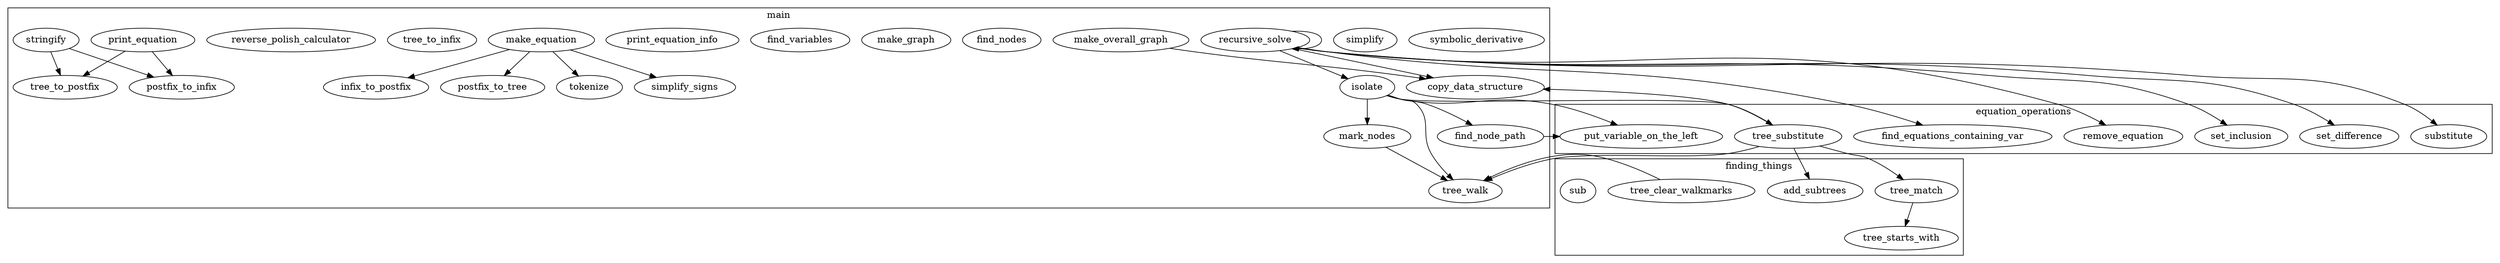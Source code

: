 


digraph {

subgraph cluster_0 {

label="main";

symbolic_derivative;
simplify;


tokenize
simplify_signs
infix_to_postfix
postfix_to_tree
copy_data_structure
simplify
postfix_to_infix
tree_to_postfix
make_equation
stringify
mark_nodes
find_nodes
isolate
make_graph
find_node_path
find_variables
print_equation_info
recursive_solve
tree_to_infix
tree_to_postfix
reverse_polish_calculator
stringify
print_equation
make_overall_graph
tree_walk
}


subgraph cluster_2 {
label="equation_operations"

isolate;

isolate -> find_node_path;
isolate -> tree_substitute;
isolate -> tree_walk;
isolate -> mark_nodes;
isolate -> put_variable_on_the_left;


substitute;


recursive_solve -> find_equations_containing_var;
recursive_solve -> remove_equation;
recursive_solve -> copy_data_structure;
recursive_solve -> isolate;
recursive_solve -> set_inclusion;
recursive_solve -> set_difference;
recursive_solve -> recursive_solve;
recursive_solve -> substitute;

put_variable_on_the_left;

}
subgraph cluster_3 {

label="equation_output";

postfix_to_infix;
reverse_polish_calculator;
tree_to_infix;
tree_to_postfix;

print_equation;
print_equation -> postfix_to_infix;
print_equation -> tree_to_postfix;

stringify;
stringify -> postfix_to_infix;
stringify -> tree_to_postfix;


print_equation_info;

}

subgraph cluster_4 {

label="finding_things";


find_node_path;
find_node_path -> put_variable_on_the_left;

find_nodes;
find_variables;
find_equations_containing_var;
tree_starts_with;

tree_match;
tree_match -> tree_starts_with;

tree_substitute;
tree_substitute -> tree_match;
tree_substitute -> copy_data_structure;
tree_substitute -> tree_walk;
tree_substitute -> add_subtrees;

tree_walk;

tree_clear_walkmarks;
tree_clear_walkmarks -> tree_walk;

sub mark_nodes;
sub mark_nodes -> tree_walk;

}

subgraph cluster_5 {

label="graph";

make_graph;

make_overall_graph;
make_overall_graph -> copy_data_structure;

copy_data_structure;

}


subgraph cluster_7 {

label="make_equation";


tokenize;
simplify_signs;
infix_to_postfix;
postfix_to_tree;
make_equation;

make_equation -> tokenize;
make_equation -> simplify_signs;
make_equation -> infix_to_postfix;
make_equation -> postfix_to_tree;

}



}

